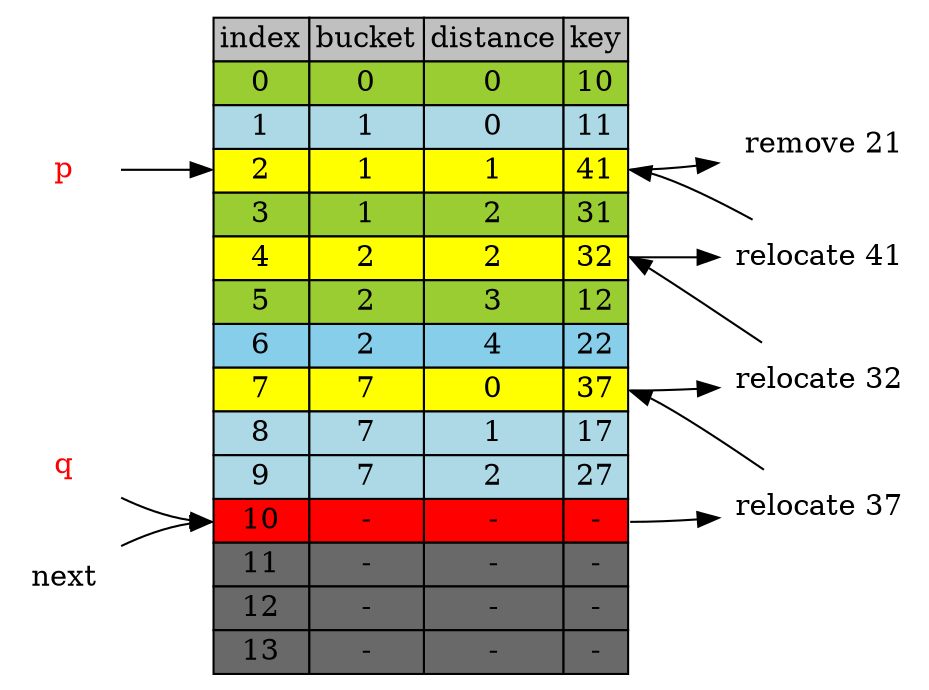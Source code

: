 digraph table{
    rankdir=LR
    node[shape=plaintext]
     table[label=<
        <TABLE BORDER="0" CELLBORDER="1" CELLSPACING="0">
            <TR>
                <TD BGCOLOR="grey">index</TD>
                <TD BGCOLOR="grey">bucket</TD>
                <TD BGCOLOR="grey">distance</TD>
                <TD BGCOLOR="grey">key</TD>
            </TR>           
            <TR>
                <TD BGCOLOR="yellowgreen" PORT="i0">0</TD>
                <TD BGCOLOR="yellowgreen">0</TD>
                <TD BGCOLOR="yellowgreen">0</TD>
                <TD BGCOLOR="yellowgreen" PORT="k0">10</TD>
            </TR>           
            <TR>
                <TD BGCOLOR="lightblue" PORT="i1">1</TD>
                <TD BGCOLOR="lightblue">1</TD>
                <TD BGCOLOR="lightblue">0</TD>
                <TD BGCOLOR="lightblue" PORT="k1">11</TD>
            </TR>           
            <TR>
                <TD BGCOLOR="yellow" PORT="i2">2</TD>
                <TD BGCOLOR="yellow">1</TD>
                <TD BGCOLOR="yellow">1</TD>
                <TD BGCOLOR="yellow" PORT="k2">41</TD>
            </TR>           
            <TR>
                <TD BGCOLOR="yellowgreen" PORT="i3">3</TD>
                <TD BGCOLOR="yellowgreen">1</TD>
                <TD BGCOLOR="yellowgreen">2</TD>
                <TD BGCOLOR="yellowgreen" PORT="k3">31</TD>
            </TR>           
            <TR>
                <TD BGCOLOR="yellow" PORT="i4">4</TD>
                <TD BGCOLOR="yellow">2</TD>
                <TD BGCOLOR="yellow">2</TD>
                <TD BGCOLOR="yellow" PORT="k4">32</TD>
            </TR>           
            <TR>
                <TD BGCOLOR="yellowgreen" PORT="i5">5</TD>
                <TD BGCOLOR="yellowgreen">2</TD>
                <TD BGCOLOR="yellowgreen">3</TD>
                <TD BGCOLOR="yellowgreen" PORT="k5">12</TD>
            </TR>
            <TR>
                <TD BGCOLOR="skyblue" PORT="i6">6</TD>
                <TD BGCOLOR="skyblue">2</TD>
                <TD BGCOLOR="skyblue">4</TD>
                <TD BGCOLOR="skyblue" PORT="k6">22</TD> 
            </TR>           
            <TR>
                <TD BGCOLOR="yellow" PORT="i7">7</TD>
                <TD BGCOLOR="yellow">7</TD>
                <TD BGCOLOR="yellow">0</TD>
                <TD BGCOLOR="yellow" PORT="k7">37</TD>
            </TR>           
            <TR>
                <TD BGCOLOR="lightblue" PORT="i8">8</TD>
                <TD BGCOLOR="lightblue">7</TD>
                <TD BGCOLOR="lightblue">1</TD>
                <TD BGCOLOR="lightblue" PORT="k8">17</TD>
            </TR>           
            <TR>
                <TD BGCOLOR="lightblue" PORT="i9">9</TD>
                <TD BGCOLOR="lightblue">7</TD>
                <TD BGCOLOR="lightblue">2</TD>
                <TD BGCOLOR="lightblue" PORT="k9">27</TD>
            </TR>           
            <TR>
                <TD BGCOLOR="red" PORT="i10">10</TD>
                <TD BGCOLOR="red">-</TD>
                <TD BGCOLOR="red">-</TD>
                <TD BGCOLOR="red" PORT="k10">-</TD>
            </TR>           
            <TR>
                <TD BGCOLOR="dimgrey" PORT="i11">11</TD>
                <TD BGCOLOR="dimgrey">-</TD>
                <TD BGCOLOR="dimgrey">-</TD>
                <TD BGCOLOR="dimgrey" PORT="k11">-</TD>
            </TR>           
            <TR>
                <TD BGCOLOR="dimgrey" PORT="i12">12</TD>
                <TD BGCOLOR="dimgrey">-</TD>
                <TD BGCOLOR="dimgrey">-</TD>
                <TD BGCOLOR="dimgrey" PORT="k12">-</TD>
            </TR>           
            <TR>
                <TD BGCOLOR="dimgrey" PORT="i13">13</TD>
                <TD BGCOLOR="dimgrey">-</TD>
                <TD BGCOLOR="dimgrey">-</TD>
                <TD BGCOLOR="dimgrey" PORT="k13">-</TD>
            </TR>           
        </TABLE>
    >]
#table0->table
p [fontcolor=red]
q[fontcolor=red]
 p -> table:i2
 q -> table:i10
 next -> table:i10
 table:k2->" remove 21"
 table:k4->"relocate 41"->table:k2
 table:k7->"relocate 32"->table:k4
 table:k10->"relocate 37"->table:k7
}
